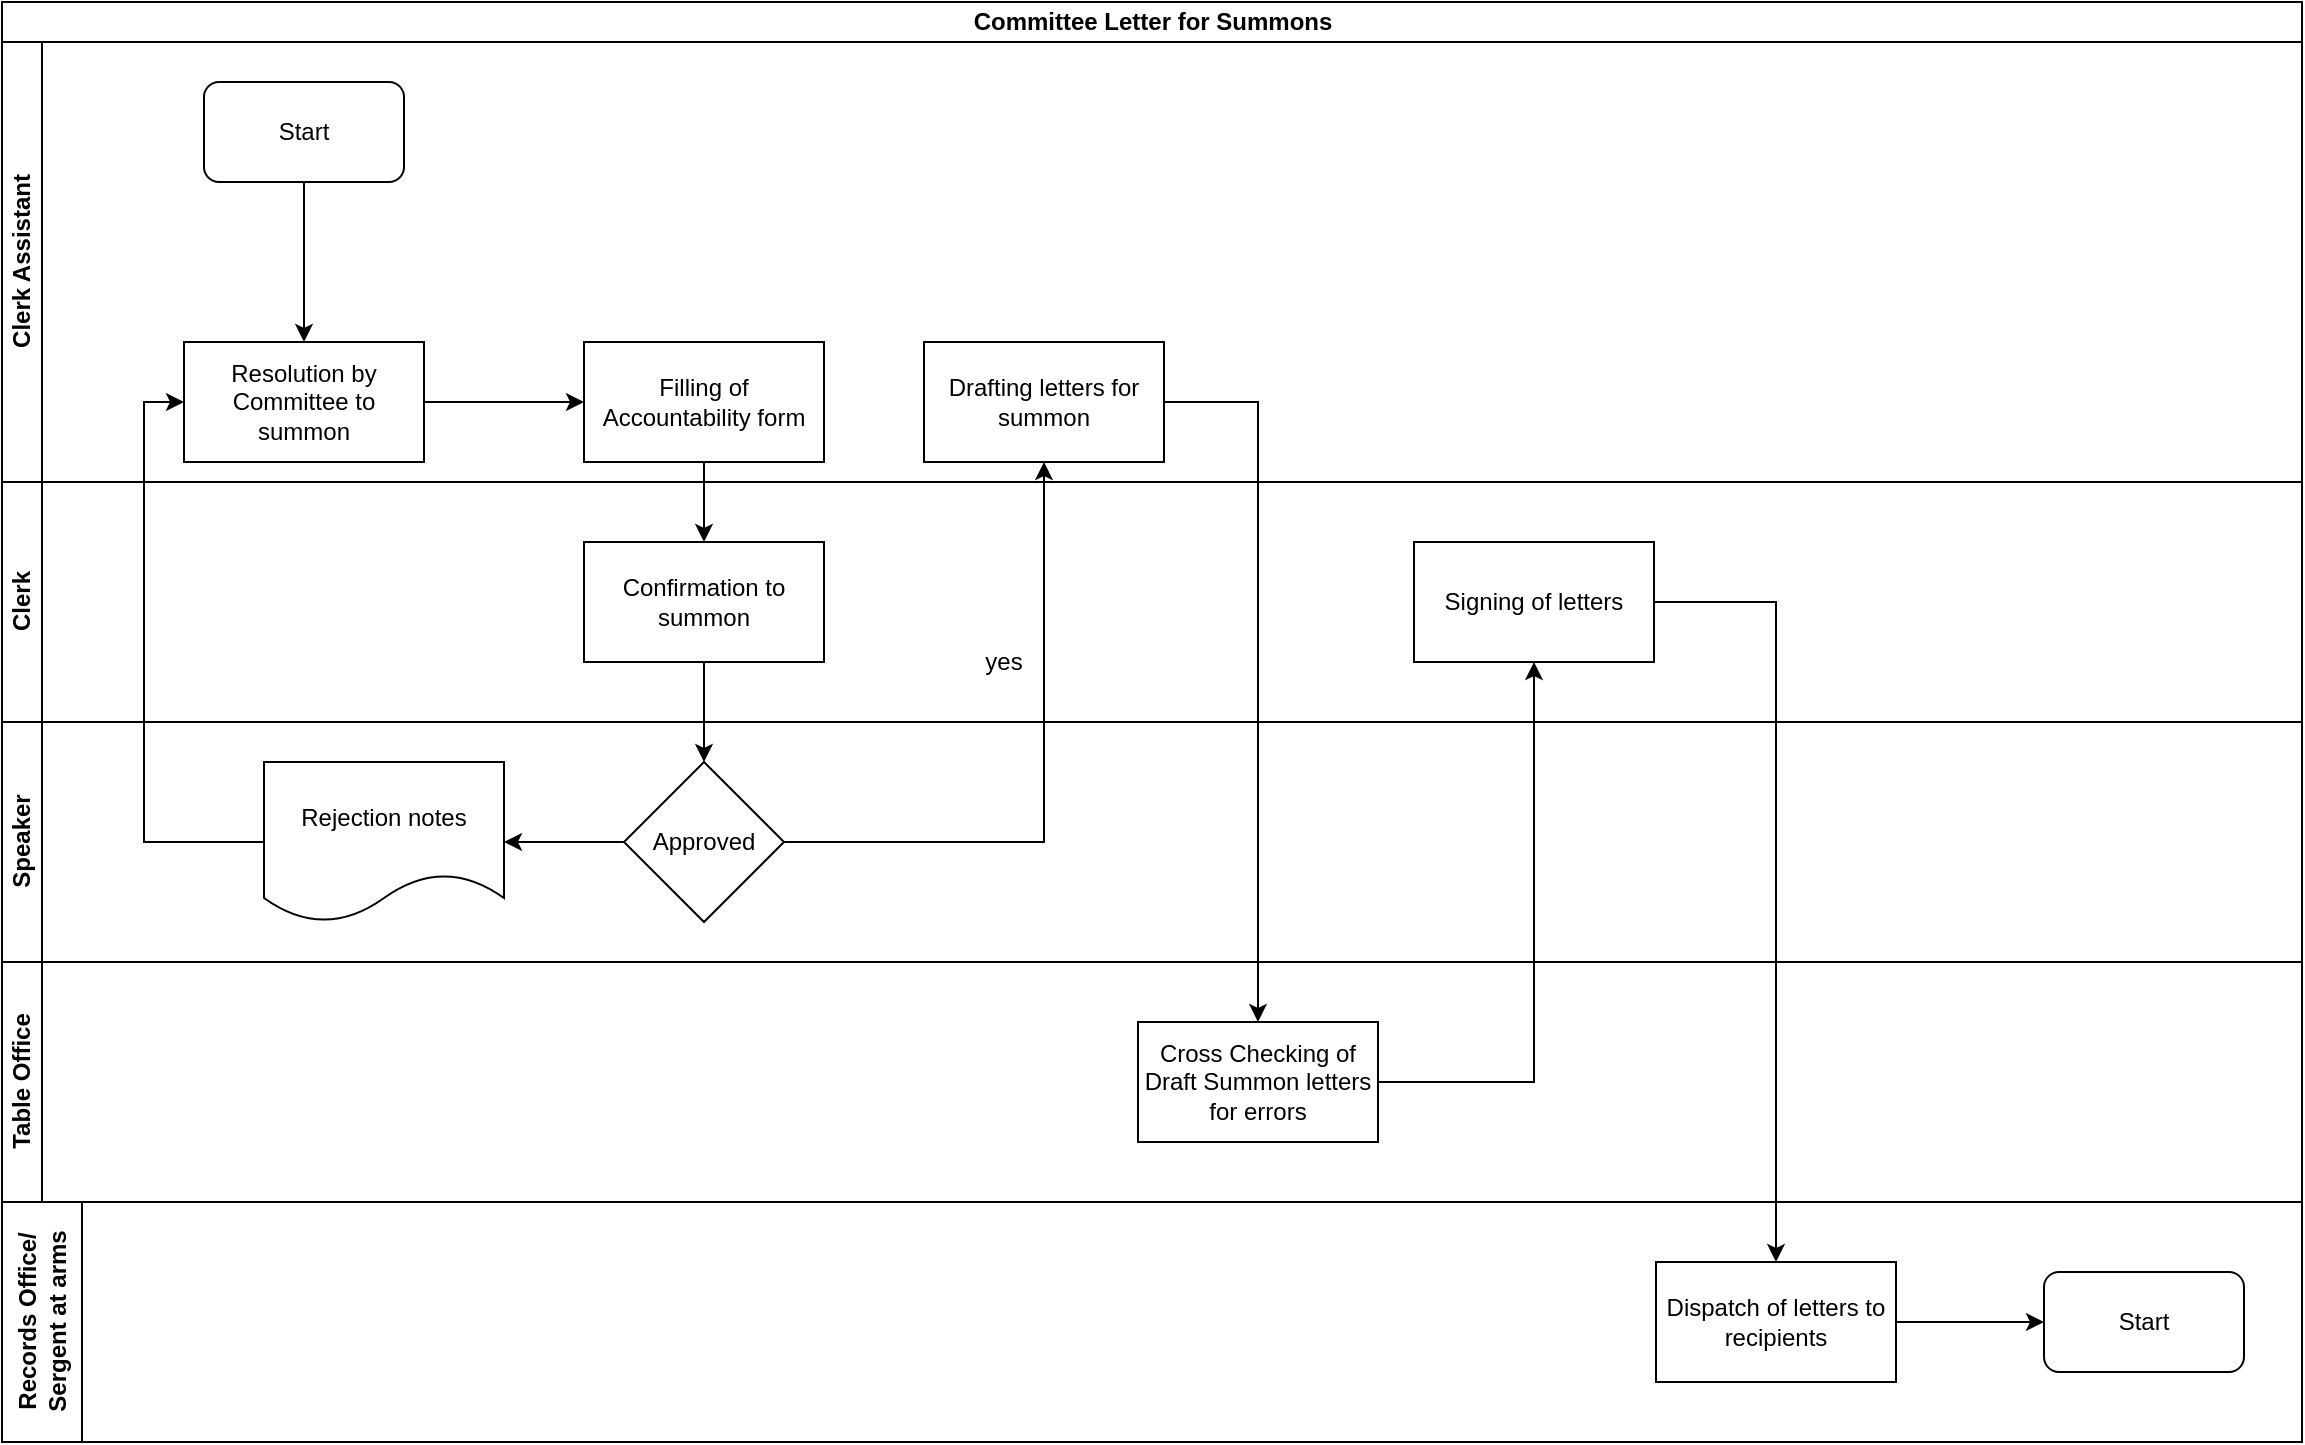 <mxfile version="13.7.7" type="github">
  <diagram id="fW9NUbcDmhiTU7LCMh35" name="Page-1">
    <mxGraphModel dx="910" dy="487" grid="1" gridSize="10" guides="1" tooltips="1" connect="1" arrows="1" fold="1" page="1" pageScale="1" pageWidth="1169" pageHeight="827" math="0" shadow="0">
      <root>
        <mxCell id="0" />
        <mxCell id="1" parent="0" />
        <mxCell id="_9EXCAQElDtnFlGvw9H9-1" value="Committee Letter for Summons" style="swimlane;html=1;childLayout=stackLayout;resizeParent=1;resizeParentMax=0;horizontal=1;startSize=20;horizontalStack=0;" parent="1" vertex="1">
          <mxGeometry x="10" y="10" width="1150" height="720" as="geometry" />
        </mxCell>
        <mxCell id="_9EXCAQElDtnFlGvw9H9-2" value="Clerk Assistant" style="swimlane;html=1;startSize=20;horizontal=0;" parent="_9EXCAQElDtnFlGvw9H9-1" vertex="1">
          <mxGeometry y="20" width="1150" height="220" as="geometry" />
        </mxCell>
        <mxCell id="_9EXCAQElDtnFlGvw9H9-16" value="Start" style="rounded=1;whiteSpace=wrap;html=1;" parent="_9EXCAQElDtnFlGvw9H9-2" vertex="1">
          <mxGeometry x="101" y="20" width="100" height="50" as="geometry" />
        </mxCell>
        <mxCell id="_9EXCAQElDtnFlGvw9H9-19" value="Resolution by Committee to summon" style="rounded=0;whiteSpace=wrap;html=1;" parent="_9EXCAQElDtnFlGvw9H9-2" vertex="1">
          <mxGeometry x="91" y="150" width="120" height="60" as="geometry" />
        </mxCell>
        <mxCell id="_9EXCAQElDtnFlGvw9H9-18" value="" style="edgeStyle=orthogonalEdgeStyle;rounded=0;orthogonalLoop=1;jettySize=auto;html=1;entryX=0.5;entryY=0;entryDx=0;entryDy=0;" parent="_9EXCAQElDtnFlGvw9H9-2" source="_9EXCAQElDtnFlGvw9H9-16" target="_9EXCAQElDtnFlGvw9H9-19" edge="1">
          <mxGeometry relative="1" as="geometry">
            <mxPoint x="151" y="145" as="targetPoint" />
          </mxGeometry>
        </mxCell>
        <mxCell id="_9EXCAQElDtnFlGvw9H9-26" value="Drafting letters for summon" style="whiteSpace=wrap;html=1;rounded=0;" parent="_9EXCAQElDtnFlGvw9H9-2" vertex="1">
          <mxGeometry x="461" y="150" width="120" height="60" as="geometry" />
        </mxCell>
        <mxCell id="_9EXCAQElDtnFlGvw9H9-3" value="Clerk" style="swimlane;html=1;startSize=20;horizontal=0;" parent="_9EXCAQElDtnFlGvw9H9-1" vertex="1">
          <mxGeometry y="240" width="1150" height="120" as="geometry" />
        </mxCell>
        <mxCell id="_9EXCAQElDtnFlGvw9H9-31" value="Signing of letters" style="whiteSpace=wrap;html=1;rounded=0;" parent="_9EXCAQElDtnFlGvw9H9-3" vertex="1">
          <mxGeometry x="706" y="30" width="120" height="60" as="geometry" />
        </mxCell>
        <mxCell id="_9EXCAQElDtnFlGvw9H9-22" value="Confirmation to summon" style="whiteSpace=wrap;html=1;rounded=0;" parent="_9EXCAQElDtnFlGvw9H9-3" vertex="1">
          <mxGeometry x="291" y="30" width="120" height="60" as="geometry" />
        </mxCell>
        <mxCell id="_9EXCAQElDtnFlGvw9H9-28" value="yes" style="text;html=1;strokeColor=none;fillColor=none;align=center;verticalAlign=middle;whiteSpace=wrap;rounded=0;" parent="_9EXCAQElDtnFlGvw9H9-3" vertex="1">
          <mxGeometry x="481" y="80" width="40" height="20" as="geometry" />
        </mxCell>
        <mxCell id="_9EXCAQElDtnFlGvw9H9-4" value="Speaker" style="swimlane;html=1;startSize=20;horizontal=0;" parent="_9EXCAQElDtnFlGvw9H9-1" vertex="1">
          <mxGeometry y="360" width="1150" height="120" as="geometry" />
        </mxCell>
        <mxCell id="_9EXCAQElDtnFlGvw9H9-24" value="Approved" style="rhombus;whiteSpace=wrap;html=1;rounded=0;" parent="_9EXCAQElDtnFlGvw9H9-4" vertex="1">
          <mxGeometry x="311" y="20" width="80" height="80" as="geometry" />
        </mxCell>
        <mxCell id="_9EXCAQElDtnFlGvw9H9-9" value="Table Office" style="swimlane;html=1;startSize=20;horizontal=0;" parent="_9EXCAQElDtnFlGvw9H9-1" vertex="1">
          <mxGeometry y="480" width="1150" height="120" as="geometry" />
        </mxCell>
        <mxCell id="_9EXCAQElDtnFlGvw9H9-29" value="Cross Checking of Draft Summon letters for errors" style="whiteSpace=wrap;html=1;rounded=0;" parent="_9EXCAQElDtnFlGvw9H9-9" vertex="1">
          <mxGeometry x="568" y="30" width="120" height="60" as="geometry" />
        </mxCell>
        <mxCell id="_9EXCAQElDtnFlGvw9H9-15" value="&lt;div&gt;Records Office/ &lt;br&gt;&lt;/div&gt;&lt;div&gt;Sergent at arms&lt;/div&gt;" style="swimlane;html=1;startSize=40;horizontal=0;" parent="_9EXCAQElDtnFlGvw9H9-1" vertex="1">
          <mxGeometry y="600" width="1150" height="120" as="geometry" />
        </mxCell>
        <mxCell id="_9EXCAQElDtnFlGvw9H9-33" value="Dispatch of letters to recipients" style="whiteSpace=wrap;html=1;rounded=0;" parent="_9EXCAQElDtnFlGvw9H9-15" vertex="1">
          <mxGeometry x="827" y="30" width="120" height="60" as="geometry" />
        </mxCell>
        <mxCell id="_9EXCAQElDtnFlGvw9H9-25" value="" style="edgeStyle=orthogonalEdgeStyle;rounded=0;orthogonalLoop=1;jettySize=auto;html=1;" parent="_9EXCAQElDtnFlGvw9H9-1" source="_9EXCAQElDtnFlGvw9H9-22" target="_9EXCAQElDtnFlGvw9H9-24" edge="1">
          <mxGeometry relative="1" as="geometry" />
        </mxCell>
        <mxCell id="_9EXCAQElDtnFlGvw9H9-27" value="" style="edgeStyle=orthogonalEdgeStyle;rounded=0;orthogonalLoop=1;jettySize=auto;html=1;" parent="_9EXCAQElDtnFlGvw9H9-1" source="_9EXCAQElDtnFlGvw9H9-24" target="_9EXCAQElDtnFlGvw9H9-26" edge="1">
          <mxGeometry relative="1" as="geometry" />
        </mxCell>
        <mxCell id="_9EXCAQElDtnFlGvw9H9-30" value="" style="edgeStyle=orthogonalEdgeStyle;rounded=0;orthogonalLoop=1;jettySize=auto;html=1;" parent="_9EXCAQElDtnFlGvw9H9-1" source="_9EXCAQElDtnFlGvw9H9-26" target="_9EXCAQElDtnFlGvw9H9-29" edge="1">
          <mxGeometry relative="1" as="geometry">
            <Array as="points">
              <mxPoint x="628" y="200" />
            </Array>
          </mxGeometry>
        </mxCell>
        <mxCell id="_9EXCAQElDtnFlGvw9H9-32" value="" style="edgeStyle=orthogonalEdgeStyle;rounded=0;orthogonalLoop=1;jettySize=auto;html=1;" parent="_9EXCAQElDtnFlGvw9H9-1" source="_9EXCAQElDtnFlGvw9H9-29" target="_9EXCAQElDtnFlGvw9H9-31" edge="1">
          <mxGeometry relative="1" as="geometry" />
        </mxCell>
        <mxCell id="_9EXCAQElDtnFlGvw9H9-34" value="" style="edgeStyle=orthogonalEdgeStyle;rounded=0;orthogonalLoop=1;jettySize=auto;html=1;entryX=0.5;entryY=0;entryDx=0;entryDy=0;" parent="_9EXCAQElDtnFlGvw9H9-1" source="_9EXCAQElDtnFlGvw9H9-31" target="_9EXCAQElDtnFlGvw9H9-33" edge="1">
          <mxGeometry relative="1" as="geometry">
            <mxPoint x="897" y="630" as="targetPoint" />
            <Array as="points">
              <mxPoint x="887" y="300" />
            </Array>
          </mxGeometry>
        </mxCell>
        <mxCell id="_9EXCAQElDtnFlGvw9H9-23" value="" style="edgeStyle=orthogonalEdgeStyle;rounded=0;orthogonalLoop=1;jettySize=auto;html=1;" parent="1" source="_9EXCAQElDtnFlGvw9H9-20" target="_9EXCAQElDtnFlGvw9H9-22" edge="1">
          <mxGeometry relative="1" as="geometry" />
        </mxCell>
        <mxCell id="_9EXCAQElDtnFlGvw9H9-20" value="Filling of Accountability form" style="whiteSpace=wrap;html=1;rounded=0;" parent="1" vertex="1">
          <mxGeometry x="301" y="180" width="120" height="60" as="geometry" />
        </mxCell>
        <mxCell id="_9EXCAQElDtnFlGvw9H9-21" value="" style="edgeStyle=orthogonalEdgeStyle;rounded=0;orthogonalLoop=1;jettySize=auto;html=1;" parent="1" source="_9EXCAQElDtnFlGvw9H9-19" target="_9EXCAQElDtnFlGvw9H9-20" edge="1">
          <mxGeometry relative="1" as="geometry" />
        </mxCell>
        <mxCell id="_9EXCAQElDtnFlGvw9H9-36" value="" style="edgeStyle=orthogonalEdgeStyle;rounded=0;orthogonalLoop=1;jettySize=auto;html=1;entryX=0;entryY=0.5;entryDx=0;entryDy=0;" parent="1" source="_9EXCAQElDtnFlGvw9H9-33" target="_9EXCAQElDtnFlGvw9H9-37" edge="1">
          <mxGeometry relative="1" as="geometry">
            <mxPoint x="1057" y="670" as="targetPoint" />
          </mxGeometry>
        </mxCell>
        <mxCell id="_9EXCAQElDtnFlGvw9H9-37" value="Start" style="rounded=1;whiteSpace=wrap;html=1;" parent="1" vertex="1">
          <mxGeometry x="1031" y="645" width="100" height="50" as="geometry" />
        </mxCell>
        <mxCell id="a-xMEEGHzurYwAFuJS_B-4" value="" style="edgeStyle=orthogonalEdgeStyle;rounded=0;orthogonalLoop=1;jettySize=auto;html=1;entryX=0;entryY=0.5;entryDx=0;entryDy=0;" edge="1" parent="1" source="a-xMEEGHzurYwAFuJS_B-1" target="_9EXCAQElDtnFlGvw9H9-19">
          <mxGeometry relative="1" as="geometry">
            <mxPoint x="61" y="430" as="targetPoint" />
            <Array as="points">
              <mxPoint x="81" y="430" />
              <mxPoint x="81" y="210" />
            </Array>
          </mxGeometry>
        </mxCell>
        <mxCell id="a-xMEEGHzurYwAFuJS_B-1" value="Rejection notes" style="shape=document;whiteSpace=wrap;html=1;boundedLbl=1;rounded=0;" vertex="1" parent="1">
          <mxGeometry x="141" y="390" width="120" height="80" as="geometry" />
        </mxCell>
        <mxCell id="a-xMEEGHzurYwAFuJS_B-2" value="" style="edgeStyle=orthogonalEdgeStyle;rounded=0;orthogonalLoop=1;jettySize=auto;html=1;" edge="1" parent="1" source="_9EXCAQElDtnFlGvw9H9-24" target="a-xMEEGHzurYwAFuJS_B-1">
          <mxGeometry relative="1" as="geometry" />
        </mxCell>
      </root>
    </mxGraphModel>
  </diagram>
</mxfile>
